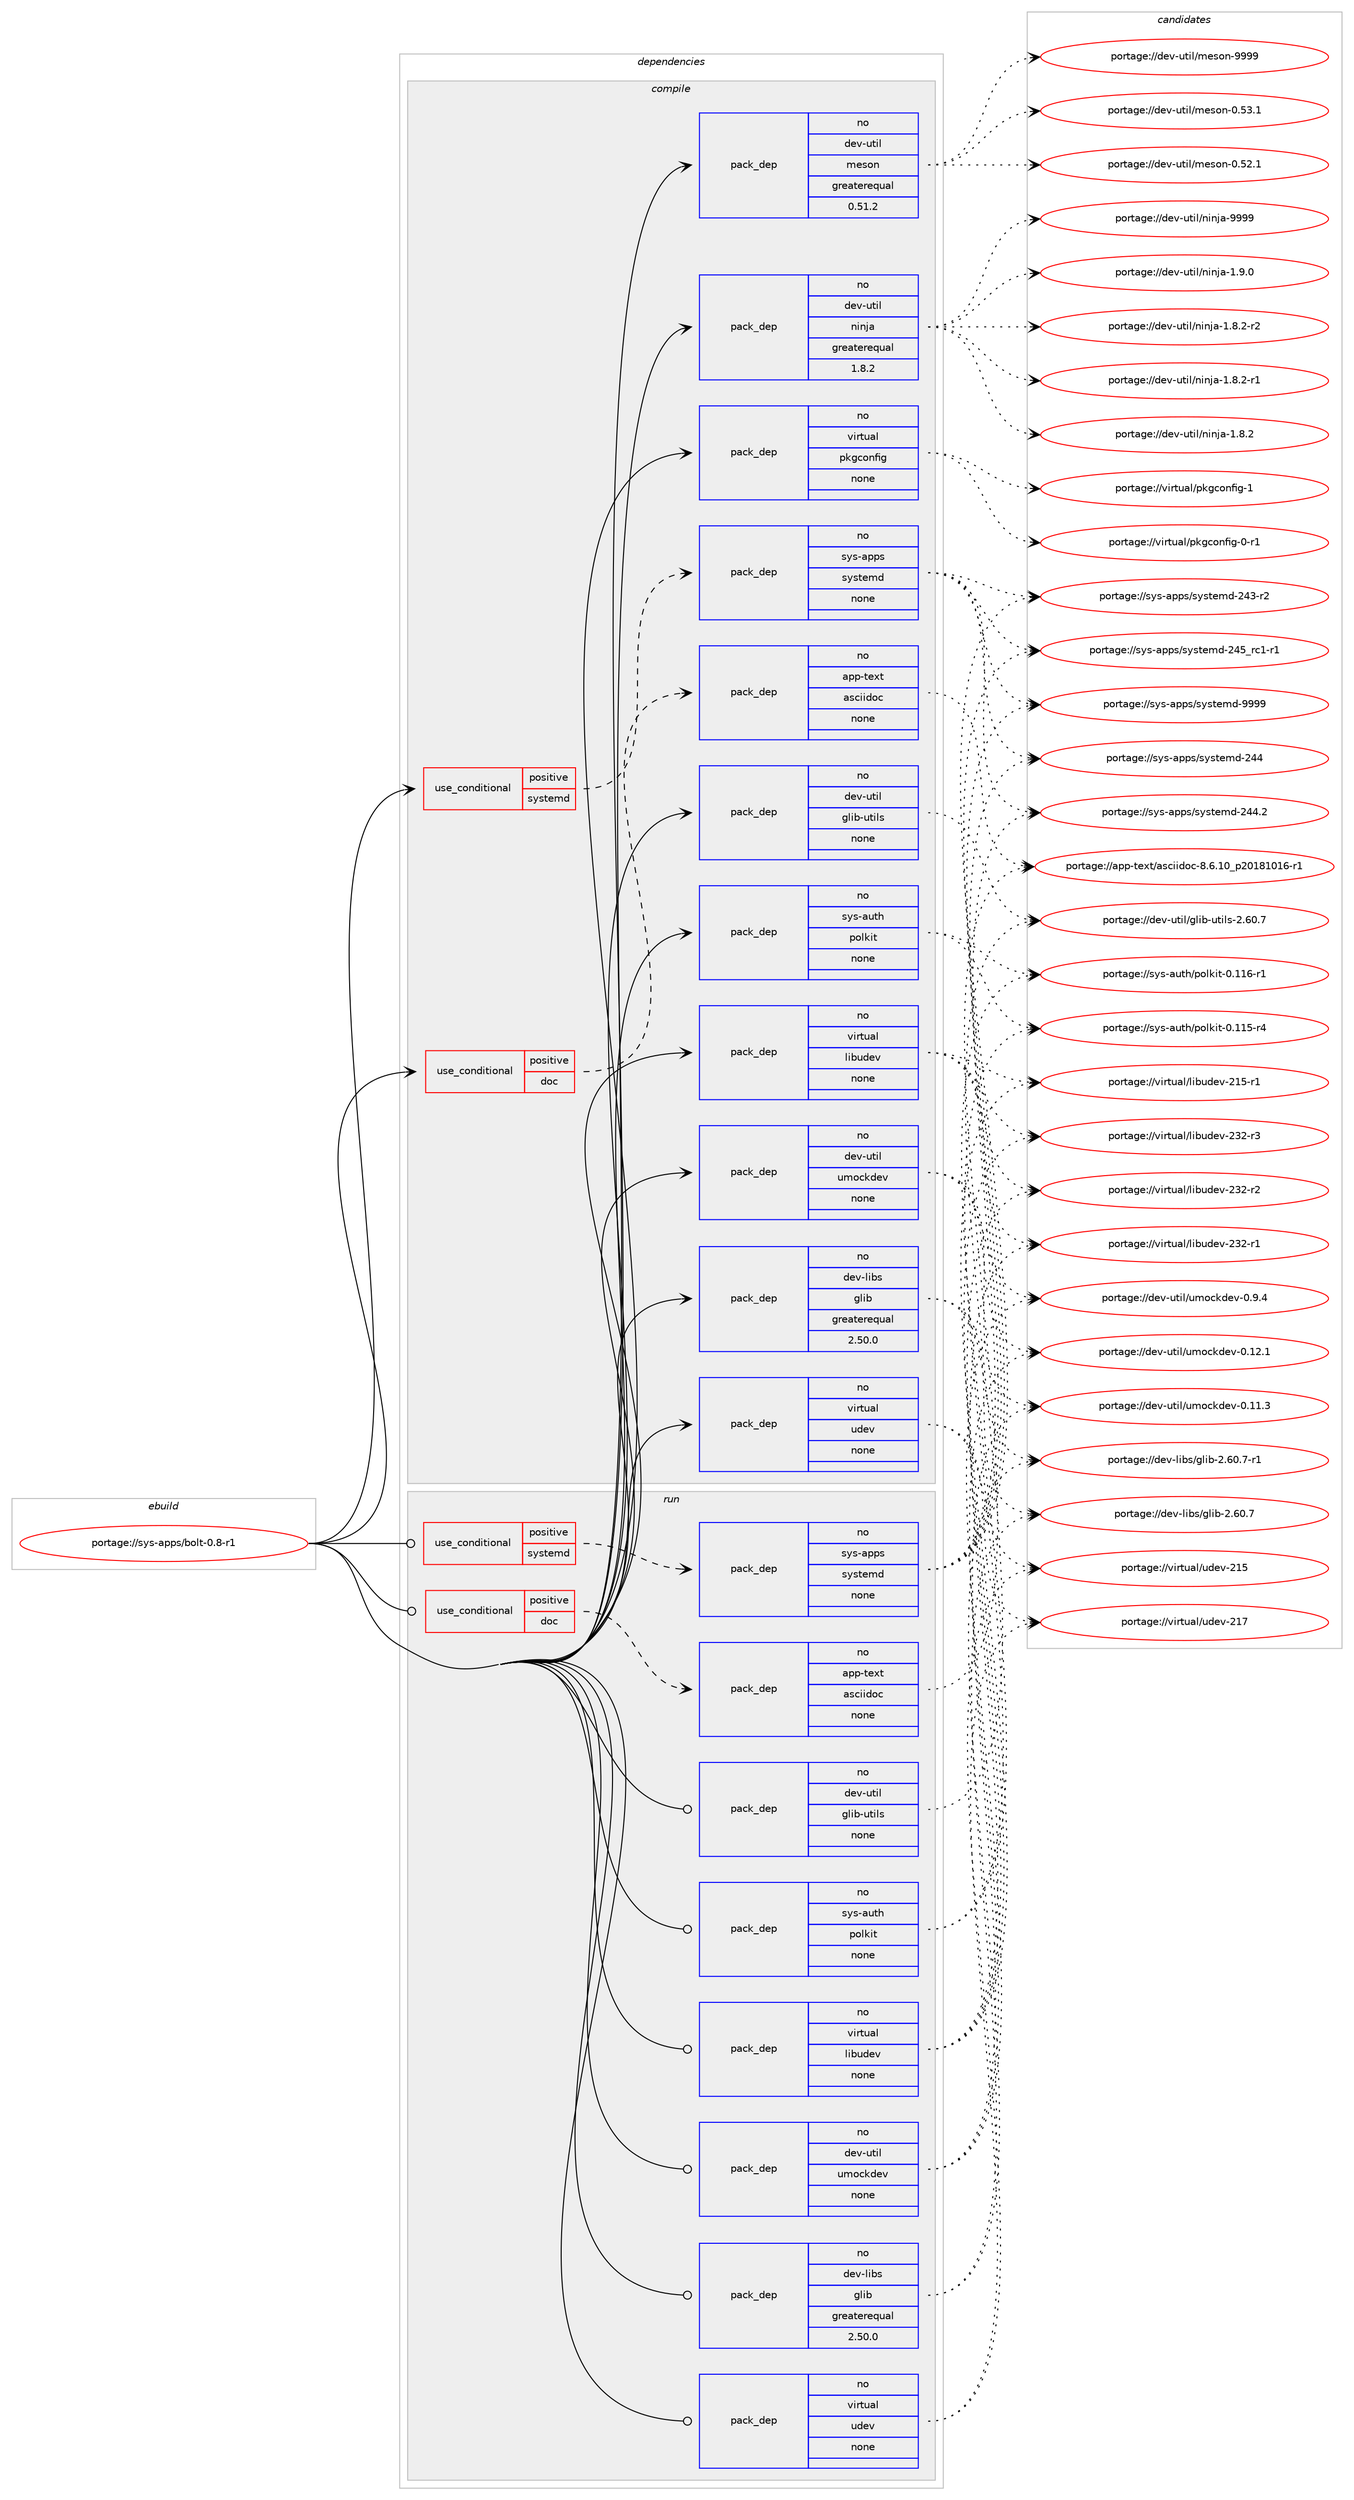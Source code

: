 digraph prolog {

# *************
# Graph options
# *************

newrank=true;
concentrate=true;
compound=true;
graph [rankdir=LR,fontname=Helvetica,fontsize=10,ranksep=1.5];#, ranksep=2.5, nodesep=0.2];
edge  [arrowhead=vee];
node  [fontname=Helvetica,fontsize=10];

# **********
# The ebuild
# **********

subgraph cluster_leftcol {
color=gray;
rank=same;
label=<<i>ebuild</i>>;
id [label="portage://sys-apps/bolt-0.8-r1", color=red, width=4, href="../sys-apps/bolt-0.8-r1.svg"];
}

# ****************
# The dependencies
# ****************

subgraph cluster_midcol {
color=gray;
label=<<i>dependencies</i>>;
subgraph cluster_compile {
fillcolor="#eeeeee";
style=filled;
label=<<i>compile</i>>;
subgraph cond15100 {
dependency68564 [label=<<TABLE BORDER="0" CELLBORDER="1" CELLSPACING="0" CELLPADDING="4"><TR><TD ROWSPAN="3" CELLPADDING="10">use_conditional</TD></TR><TR><TD>positive</TD></TR><TR><TD>doc</TD></TR></TABLE>>, shape=none, color=red];
subgraph pack52103 {
dependency68565 [label=<<TABLE BORDER="0" CELLBORDER="1" CELLSPACING="0" CELLPADDING="4" WIDTH="220"><TR><TD ROWSPAN="6" CELLPADDING="30">pack_dep</TD></TR><TR><TD WIDTH="110">no</TD></TR><TR><TD>app-text</TD></TR><TR><TD>asciidoc</TD></TR><TR><TD>none</TD></TR><TR><TD></TD></TR></TABLE>>, shape=none, color=blue];
}
dependency68564:e -> dependency68565:w [weight=20,style="dashed",arrowhead="vee"];
}
id:e -> dependency68564:w [weight=20,style="solid",arrowhead="vee"];
subgraph cond15101 {
dependency68566 [label=<<TABLE BORDER="0" CELLBORDER="1" CELLSPACING="0" CELLPADDING="4"><TR><TD ROWSPAN="3" CELLPADDING="10">use_conditional</TD></TR><TR><TD>positive</TD></TR><TR><TD>systemd</TD></TR></TABLE>>, shape=none, color=red];
subgraph pack52104 {
dependency68567 [label=<<TABLE BORDER="0" CELLBORDER="1" CELLSPACING="0" CELLPADDING="4" WIDTH="220"><TR><TD ROWSPAN="6" CELLPADDING="30">pack_dep</TD></TR><TR><TD WIDTH="110">no</TD></TR><TR><TD>sys-apps</TD></TR><TR><TD>systemd</TD></TR><TR><TD>none</TD></TR><TR><TD></TD></TR></TABLE>>, shape=none, color=blue];
}
dependency68566:e -> dependency68567:w [weight=20,style="dashed",arrowhead="vee"];
}
id:e -> dependency68566:w [weight=20,style="solid",arrowhead="vee"];
subgraph pack52105 {
dependency68568 [label=<<TABLE BORDER="0" CELLBORDER="1" CELLSPACING="0" CELLPADDING="4" WIDTH="220"><TR><TD ROWSPAN="6" CELLPADDING="30">pack_dep</TD></TR><TR><TD WIDTH="110">no</TD></TR><TR><TD>dev-libs</TD></TR><TR><TD>glib</TD></TR><TR><TD>greaterequal</TD></TR><TR><TD>2.50.0</TD></TR></TABLE>>, shape=none, color=blue];
}
id:e -> dependency68568:w [weight=20,style="solid",arrowhead="vee"];
subgraph pack52106 {
dependency68569 [label=<<TABLE BORDER="0" CELLBORDER="1" CELLSPACING="0" CELLPADDING="4" WIDTH="220"><TR><TD ROWSPAN="6" CELLPADDING="30">pack_dep</TD></TR><TR><TD WIDTH="110">no</TD></TR><TR><TD>dev-util</TD></TR><TR><TD>glib-utils</TD></TR><TR><TD>none</TD></TR><TR><TD></TD></TR></TABLE>>, shape=none, color=blue];
}
id:e -> dependency68569:w [weight=20,style="solid",arrowhead="vee"];
subgraph pack52107 {
dependency68570 [label=<<TABLE BORDER="0" CELLBORDER="1" CELLSPACING="0" CELLPADDING="4" WIDTH="220"><TR><TD ROWSPAN="6" CELLPADDING="30">pack_dep</TD></TR><TR><TD WIDTH="110">no</TD></TR><TR><TD>dev-util</TD></TR><TR><TD>meson</TD></TR><TR><TD>greaterequal</TD></TR><TR><TD>0.51.2</TD></TR></TABLE>>, shape=none, color=blue];
}
id:e -> dependency68570:w [weight=20,style="solid",arrowhead="vee"];
subgraph pack52108 {
dependency68571 [label=<<TABLE BORDER="0" CELLBORDER="1" CELLSPACING="0" CELLPADDING="4" WIDTH="220"><TR><TD ROWSPAN="6" CELLPADDING="30">pack_dep</TD></TR><TR><TD WIDTH="110">no</TD></TR><TR><TD>dev-util</TD></TR><TR><TD>ninja</TD></TR><TR><TD>greaterequal</TD></TR><TR><TD>1.8.2</TD></TR></TABLE>>, shape=none, color=blue];
}
id:e -> dependency68571:w [weight=20,style="solid",arrowhead="vee"];
subgraph pack52109 {
dependency68572 [label=<<TABLE BORDER="0" CELLBORDER="1" CELLSPACING="0" CELLPADDING="4" WIDTH="220"><TR><TD ROWSPAN="6" CELLPADDING="30">pack_dep</TD></TR><TR><TD WIDTH="110">no</TD></TR><TR><TD>dev-util</TD></TR><TR><TD>umockdev</TD></TR><TR><TD>none</TD></TR><TR><TD></TD></TR></TABLE>>, shape=none, color=blue];
}
id:e -> dependency68572:w [weight=20,style="solid",arrowhead="vee"];
subgraph pack52110 {
dependency68573 [label=<<TABLE BORDER="0" CELLBORDER="1" CELLSPACING="0" CELLPADDING="4" WIDTH="220"><TR><TD ROWSPAN="6" CELLPADDING="30">pack_dep</TD></TR><TR><TD WIDTH="110">no</TD></TR><TR><TD>sys-auth</TD></TR><TR><TD>polkit</TD></TR><TR><TD>none</TD></TR><TR><TD></TD></TR></TABLE>>, shape=none, color=blue];
}
id:e -> dependency68573:w [weight=20,style="solid",arrowhead="vee"];
subgraph pack52111 {
dependency68574 [label=<<TABLE BORDER="0" CELLBORDER="1" CELLSPACING="0" CELLPADDING="4" WIDTH="220"><TR><TD ROWSPAN="6" CELLPADDING="30">pack_dep</TD></TR><TR><TD WIDTH="110">no</TD></TR><TR><TD>virtual</TD></TR><TR><TD>libudev</TD></TR><TR><TD>none</TD></TR><TR><TD></TD></TR></TABLE>>, shape=none, color=blue];
}
id:e -> dependency68574:w [weight=20,style="solid",arrowhead="vee"];
subgraph pack52112 {
dependency68575 [label=<<TABLE BORDER="0" CELLBORDER="1" CELLSPACING="0" CELLPADDING="4" WIDTH="220"><TR><TD ROWSPAN="6" CELLPADDING="30">pack_dep</TD></TR><TR><TD WIDTH="110">no</TD></TR><TR><TD>virtual</TD></TR><TR><TD>pkgconfig</TD></TR><TR><TD>none</TD></TR><TR><TD></TD></TR></TABLE>>, shape=none, color=blue];
}
id:e -> dependency68575:w [weight=20,style="solid",arrowhead="vee"];
subgraph pack52113 {
dependency68576 [label=<<TABLE BORDER="0" CELLBORDER="1" CELLSPACING="0" CELLPADDING="4" WIDTH="220"><TR><TD ROWSPAN="6" CELLPADDING="30">pack_dep</TD></TR><TR><TD WIDTH="110">no</TD></TR><TR><TD>virtual</TD></TR><TR><TD>udev</TD></TR><TR><TD>none</TD></TR><TR><TD></TD></TR></TABLE>>, shape=none, color=blue];
}
id:e -> dependency68576:w [weight=20,style="solid",arrowhead="vee"];
}
subgraph cluster_compileandrun {
fillcolor="#eeeeee";
style=filled;
label=<<i>compile and run</i>>;
}
subgraph cluster_run {
fillcolor="#eeeeee";
style=filled;
label=<<i>run</i>>;
subgraph cond15102 {
dependency68577 [label=<<TABLE BORDER="0" CELLBORDER="1" CELLSPACING="0" CELLPADDING="4"><TR><TD ROWSPAN="3" CELLPADDING="10">use_conditional</TD></TR><TR><TD>positive</TD></TR><TR><TD>doc</TD></TR></TABLE>>, shape=none, color=red];
subgraph pack52114 {
dependency68578 [label=<<TABLE BORDER="0" CELLBORDER="1" CELLSPACING="0" CELLPADDING="4" WIDTH="220"><TR><TD ROWSPAN="6" CELLPADDING="30">pack_dep</TD></TR><TR><TD WIDTH="110">no</TD></TR><TR><TD>app-text</TD></TR><TR><TD>asciidoc</TD></TR><TR><TD>none</TD></TR><TR><TD></TD></TR></TABLE>>, shape=none, color=blue];
}
dependency68577:e -> dependency68578:w [weight=20,style="dashed",arrowhead="vee"];
}
id:e -> dependency68577:w [weight=20,style="solid",arrowhead="odot"];
subgraph cond15103 {
dependency68579 [label=<<TABLE BORDER="0" CELLBORDER="1" CELLSPACING="0" CELLPADDING="4"><TR><TD ROWSPAN="3" CELLPADDING="10">use_conditional</TD></TR><TR><TD>positive</TD></TR><TR><TD>systemd</TD></TR></TABLE>>, shape=none, color=red];
subgraph pack52115 {
dependency68580 [label=<<TABLE BORDER="0" CELLBORDER="1" CELLSPACING="0" CELLPADDING="4" WIDTH="220"><TR><TD ROWSPAN="6" CELLPADDING="30">pack_dep</TD></TR><TR><TD WIDTH="110">no</TD></TR><TR><TD>sys-apps</TD></TR><TR><TD>systemd</TD></TR><TR><TD>none</TD></TR><TR><TD></TD></TR></TABLE>>, shape=none, color=blue];
}
dependency68579:e -> dependency68580:w [weight=20,style="dashed",arrowhead="vee"];
}
id:e -> dependency68579:w [weight=20,style="solid",arrowhead="odot"];
subgraph pack52116 {
dependency68581 [label=<<TABLE BORDER="0" CELLBORDER="1" CELLSPACING="0" CELLPADDING="4" WIDTH="220"><TR><TD ROWSPAN="6" CELLPADDING="30">pack_dep</TD></TR><TR><TD WIDTH="110">no</TD></TR><TR><TD>dev-libs</TD></TR><TR><TD>glib</TD></TR><TR><TD>greaterequal</TD></TR><TR><TD>2.50.0</TD></TR></TABLE>>, shape=none, color=blue];
}
id:e -> dependency68581:w [weight=20,style="solid",arrowhead="odot"];
subgraph pack52117 {
dependency68582 [label=<<TABLE BORDER="0" CELLBORDER="1" CELLSPACING="0" CELLPADDING="4" WIDTH="220"><TR><TD ROWSPAN="6" CELLPADDING="30">pack_dep</TD></TR><TR><TD WIDTH="110">no</TD></TR><TR><TD>dev-util</TD></TR><TR><TD>glib-utils</TD></TR><TR><TD>none</TD></TR><TR><TD></TD></TR></TABLE>>, shape=none, color=blue];
}
id:e -> dependency68582:w [weight=20,style="solid",arrowhead="odot"];
subgraph pack52118 {
dependency68583 [label=<<TABLE BORDER="0" CELLBORDER="1" CELLSPACING="0" CELLPADDING="4" WIDTH="220"><TR><TD ROWSPAN="6" CELLPADDING="30">pack_dep</TD></TR><TR><TD WIDTH="110">no</TD></TR><TR><TD>dev-util</TD></TR><TR><TD>umockdev</TD></TR><TR><TD>none</TD></TR><TR><TD></TD></TR></TABLE>>, shape=none, color=blue];
}
id:e -> dependency68583:w [weight=20,style="solid",arrowhead="odot"];
subgraph pack52119 {
dependency68584 [label=<<TABLE BORDER="0" CELLBORDER="1" CELLSPACING="0" CELLPADDING="4" WIDTH="220"><TR><TD ROWSPAN="6" CELLPADDING="30">pack_dep</TD></TR><TR><TD WIDTH="110">no</TD></TR><TR><TD>sys-auth</TD></TR><TR><TD>polkit</TD></TR><TR><TD>none</TD></TR><TR><TD></TD></TR></TABLE>>, shape=none, color=blue];
}
id:e -> dependency68584:w [weight=20,style="solid",arrowhead="odot"];
subgraph pack52120 {
dependency68585 [label=<<TABLE BORDER="0" CELLBORDER="1" CELLSPACING="0" CELLPADDING="4" WIDTH="220"><TR><TD ROWSPAN="6" CELLPADDING="30">pack_dep</TD></TR><TR><TD WIDTH="110">no</TD></TR><TR><TD>virtual</TD></TR><TR><TD>libudev</TD></TR><TR><TD>none</TD></TR><TR><TD></TD></TR></TABLE>>, shape=none, color=blue];
}
id:e -> dependency68585:w [weight=20,style="solid",arrowhead="odot"];
subgraph pack52121 {
dependency68586 [label=<<TABLE BORDER="0" CELLBORDER="1" CELLSPACING="0" CELLPADDING="4" WIDTH="220"><TR><TD ROWSPAN="6" CELLPADDING="30">pack_dep</TD></TR><TR><TD WIDTH="110">no</TD></TR><TR><TD>virtual</TD></TR><TR><TD>udev</TD></TR><TR><TD>none</TD></TR><TR><TD></TD></TR></TABLE>>, shape=none, color=blue];
}
id:e -> dependency68586:w [weight=20,style="solid",arrowhead="odot"];
}
}

# **************
# The candidates
# **************

subgraph cluster_choices {
rank=same;
color=gray;
label=<<i>candidates</i>>;

subgraph choice52103 {
color=black;
nodesep=1;
choice971121124511610112011647971159910510510011199455646544649489511250484956494849544511449 [label="portage://app-text/asciidoc-8.6.10_p20181016-r1", color=red, width=4,href="../app-text/asciidoc-8.6.10_p20181016-r1.svg"];
dependency68565:e -> choice971121124511610112011647971159910510510011199455646544649489511250484956494849544511449:w [style=dotted,weight="100"];
}
subgraph choice52104 {
color=black;
nodesep=1;
choice1151211154597112112115471151211151161011091004557575757 [label="portage://sys-apps/systemd-9999", color=red, width=4,href="../sys-apps/systemd-9999.svg"];
choice115121115459711211211547115121115116101109100455052539511499494511449 [label="portage://sys-apps/systemd-245_rc1-r1", color=red, width=4,href="../sys-apps/systemd-245_rc1-r1.svg"];
choice115121115459711211211547115121115116101109100455052524650 [label="portage://sys-apps/systemd-244.2", color=red, width=4,href="../sys-apps/systemd-244.2.svg"];
choice11512111545971121121154711512111511610110910045505252 [label="portage://sys-apps/systemd-244", color=red, width=4,href="../sys-apps/systemd-244.svg"];
choice115121115459711211211547115121115116101109100455052514511450 [label="portage://sys-apps/systemd-243-r2", color=red, width=4,href="../sys-apps/systemd-243-r2.svg"];
dependency68567:e -> choice1151211154597112112115471151211151161011091004557575757:w [style=dotted,weight="100"];
dependency68567:e -> choice115121115459711211211547115121115116101109100455052539511499494511449:w [style=dotted,weight="100"];
dependency68567:e -> choice115121115459711211211547115121115116101109100455052524650:w [style=dotted,weight="100"];
dependency68567:e -> choice11512111545971121121154711512111511610110910045505252:w [style=dotted,weight="100"];
dependency68567:e -> choice115121115459711211211547115121115116101109100455052514511450:w [style=dotted,weight="100"];
}
subgraph choice52105 {
color=black;
nodesep=1;
choice10010111845108105981154710310810598455046544846554511449 [label="portage://dev-libs/glib-2.60.7-r1", color=red, width=4,href="../dev-libs/glib-2.60.7-r1.svg"];
choice1001011184510810598115471031081059845504654484655 [label="portage://dev-libs/glib-2.60.7", color=red, width=4,href="../dev-libs/glib-2.60.7.svg"];
dependency68568:e -> choice10010111845108105981154710310810598455046544846554511449:w [style=dotted,weight="100"];
dependency68568:e -> choice1001011184510810598115471031081059845504654484655:w [style=dotted,weight="100"];
}
subgraph choice52106 {
color=black;
nodesep=1;
choice1001011184511711610510847103108105984511711610510811545504654484655 [label="portage://dev-util/glib-utils-2.60.7", color=red, width=4,href="../dev-util/glib-utils-2.60.7.svg"];
dependency68569:e -> choice1001011184511711610510847103108105984511711610510811545504654484655:w [style=dotted,weight="100"];
}
subgraph choice52107 {
color=black;
nodesep=1;
choice10010111845117116105108471091011151111104557575757 [label="portage://dev-util/meson-9999", color=red, width=4,href="../dev-util/meson-9999.svg"];
choice100101118451171161051084710910111511111045484653514649 [label="portage://dev-util/meson-0.53.1", color=red, width=4,href="../dev-util/meson-0.53.1.svg"];
choice100101118451171161051084710910111511111045484653504649 [label="portage://dev-util/meson-0.52.1", color=red, width=4,href="../dev-util/meson-0.52.1.svg"];
dependency68570:e -> choice10010111845117116105108471091011151111104557575757:w [style=dotted,weight="100"];
dependency68570:e -> choice100101118451171161051084710910111511111045484653514649:w [style=dotted,weight="100"];
dependency68570:e -> choice100101118451171161051084710910111511111045484653504649:w [style=dotted,weight="100"];
}
subgraph choice52108 {
color=black;
nodesep=1;
choice1001011184511711610510847110105110106974557575757 [label="portage://dev-util/ninja-9999", color=red, width=4,href="../dev-util/ninja-9999.svg"];
choice100101118451171161051084711010511010697454946574648 [label="portage://dev-util/ninja-1.9.0", color=red, width=4,href="../dev-util/ninja-1.9.0.svg"];
choice1001011184511711610510847110105110106974549465646504511450 [label="portage://dev-util/ninja-1.8.2-r2", color=red, width=4,href="../dev-util/ninja-1.8.2-r2.svg"];
choice1001011184511711610510847110105110106974549465646504511449 [label="portage://dev-util/ninja-1.8.2-r1", color=red, width=4,href="../dev-util/ninja-1.8.2-r1.svg"];
choice100101118451171161051084711010511010697454946564650 [label="portage://dev-util/ninja-1.8.2", color=red, width=4,href="../dev-util/ninja-1.8.2.svg"];
dependency68571:e -> choice1001011184511711610510847110105110106974557575757:w [style=dotted,weight="100"];
dependency68571:e -> choice100101118451171161051084711010511010697454946574648:w [style=dotted,weight="100"];
dependency68571:e -> choice1001011184511711610510847110105110106974549465646504511450:w [style=dotted,weight="100"];
dependency68571:e -> choice1001011184511711610510847110105110106974549465646504511449:w [style=dotted,weight="100"];
dependency68571:e -> choice100101118451171161051084711010511010697454946564650:w [style=dotted,weight="100"];
}
subgraph choice52109 {
color=black;
nodesep=1;
choice100101118451171161051084711710911199107100101118454846574652 [label="portage://dev-util/umockdev-0.9.4", color=red, width=4,href="../dev-util/umockdev-0.9.4.svg"];
choice10010111845117116105108471171091119910710010111845484649504649 [label="portage://dev-util/umockdev-0.12.1", color=red, width=4,href="../dev-util/umockdev-0.12.1.svg"];
choice10010111845117116105108471171091119910710010111845484649494651 [label="portage://dev-util/umockdev-0.11.3", color=red, width=4,href="../dev-util/umockdev-0.11.3.svg"];
dependency68572:e -> choice100101118451171161051084711710911199107100101118454846574652:w [style=dotted,weight="100"];
dependency68572:e -> choice10010111845117116105108471171091119910710010111845484649504649:w [style=dotted,weight="100"];
dependency68572:e -> choice10010111845117116105108471171091119910710010111845484649494651:w [style=dotted,weight="100"];
}
subgraph choice52110 {
color=black;
nodesep=1;
choice1151211154597117116104471121111081071051164548464949544511449 [label="portage://sys-auth/polkit-0.116-r1", color=red, width=4,href="../sys-auth/polkit-0.116-r1.svg"];
choice1151211154597117116104471121111081071051164548464949534511452 [label="portage://sys-auth/polkit-0.115-r4", color=red, width=4,href="../sys-auth/polkit-0.115-r4.svg"];
dependency68573:e -> choice1151211154597117116104471121111081071051164548464949544511449:w [style=dotted,weight="100"];
dependency68573:e -> choice1151211154597117116104471121111081071051164548464949534511452:w [style=dotted,weight="100"];
}
subgraph choice52111 {
color=black;
nodesep=1;
choice118105114116117971084710810598117100101118455051504511451 [label="portage://virtual/libudev-232-r3", color=red, width=4,href="../virtual/libudev-232-r3.svg"];
choice118105114116117971084710810598117100101118455051504511450 [label="portage://virtual/libudev-232-r2", color=red, width=4,href="../virtual/libudev-232-r2.svg"];
choice118105114116117971084710810598117100101118455051504511449 [label="portage://virtual/libudev-232-r1", color=red, width=4,href="../virtual/libudev-232-r1.svg"];
choice118105114116117971084710810598117100101118455049534511449 [label="portage://virtual/libudev-215-r1", color=red, width=4,href="../virtual/libudev-215-r1.svg"];
dependency68574:e -> choice118105114116117971084710810598117100101118455051504511451:w [style=dotted,weight="100"];
dependency68574:e -> choice118105114116117971084710810598117100101118455051504511450:w [style=dotted,weight="100"];
dependency68574:e -> choice118105114116117971084710810598117100101118455051504511449:w [style=dotted,weight="100"];
dependency68574:e -> choice118105114116117971084710810598117100101118455049534511449:w [style=dotted,weight="100"];
}
subgraph choice52112 {
color=black;
nodesep=1;
choice1181051141161179710847112107103991111101021051034549 [label="portage://virtual/pkgconfig-1", color=red, width=4,href="../virtual/pkgconfig-1.svg"];
choice11810511411611797108471121071039911111010210510345484511449 [label="portage://virtual/pkgconfig-0-r1", color=red, width=4,href="../virtual/pkgconfig-0-r1.svg"];
dependency68575:e -> choice1181051141161179710847112107103991111101021051034549:w [style=dotted,weight="100"];
dependency68575:e -> choice11810511411611797108471121071039911111010210510345484511449:w [style=dotted,weight="100"];
}
subgraph choice52113 {
color=black;
nodesep=1;
choice118105114116117971084711710010111845504955 [label="portage://virtual/udev-217", color=red, width=4,href="../virtual/udev-217.svg"];
choice118105114116117971084711710010111845504953 [label="portage://virtual/udev-215", color=red, width=4,href="../virtual/udev-215.svg"];
dependency68576:e -> choice118105114116117971084711710010111845504955:w [style=dotted,weight="100"];
dependency68576:e -> choice118105114116117971084711710010111845504953:w [style=dotted,weight="100"];
}
subgraph choice52114 {
color=black;
nodesep=1;
choice971121124511610112011647971159910510510011199455646544649489511250484956494849544511449 [label="portage://app-text/asciidoc-8.6.10_p20181016-r1", color=red, width=4,href="../app-text/asciidoc-8.6.10_p20181016-r1.svg"];
dependency68578:e -> choice971121124511610112011647971159910510510011199455646544649489511250484956494849544511449:w [style=dotted,weight="100"];
}
subgraph choice52115 {
color=black;
nodesep=1;
choice1151211154597112112115471151211151161011091004557575757 [label="portage://sys-apps/systemd-9999", color=red, width=4,href="../sys-apps/systemd-9999.svg"];
choice115121115459711211211547115121115116101109100455052539511499494511449 [label="portage://sys-apps/systemd-245_rc1-r1", color=red, width=4,href="../sys-apps/systemd-245_rc1-r1.svg"];
choice115121115459711211211547115121115116101109100455052524650 [label="portage://sys-apps/systemd-244.2", color=red, width=4,href="../sys-apps/systemd-244.2.svg"];
choice11512111545971121121154711512111511610110910045505252 [label="portage://sys-apps/systemd-244", color=red, width=4,href="../sys-apps/systemd-244.svg"];
choice115121115459711211211547115121115116101109100455052514511450 [label="portage://sys-apps/systemd-243-r2", color=red, width=4,href="../sys-apps/systemd-243-r2.svg"];
dependency68580:e -> choice1151211154597112112115471151211151161011091004557575757:w [style=dotted,weight="100"];
dependency68580:e -> choice115121115459711211211547115121115116101109100455052539511499494511449:w [style=dotted,weight="100"];
dependency68580:e -> choice115121115459711211211547115121115116101109100455052524650:w [style=dotted,weight="100"];
dependency68580:e -> choice11512111545971121121154711512111511610110910045505252:w [style=dotted,weight="100"];
dependency68580:e -> choice115121115459711211211547115121115116101109100455052514511450:w [style=dotted,weight="100"];
}
subgraph choice52116 {
color=black;
nodesep=1;
choice10010111845108105981154710310810598455046544846554511449 [label="portage://dev-libs/glib-2.60.7-r1", color=red, width=4,href="../dev-libs/glib-2.60.7-r1.svg"];
choice1001011184510810598115471031081059845504654484655 [label="portage://dev-libs/glib-2.60.7", color=red, width=4,href="../dev-libs/glib-2.60.7.svg"];
dependency68581:e -> choice10010111845108105981154710310810598455046544846554511449:w [style=dotted,weight="100"];
dependency68581:e -> choice1001011184510810598115471031081059845504654484655:w [style=dotted,weight="100"];
}
subgraph choice52117 {
color=black;
nodesep=1;
choice1001011184511711610510847103108105984511711610510811545504654484655 [label="portage://dev-util/glib-utils-2.60.7", color=red, width=4,href="../dev-util/glib-utils-2.60.7.svg"];
dependency68582:e -> choice1001011184511711610510847103108105984511711610510811545504654484655:w [style=dotted,weight="100"];
}
subgraph choice52118 {
color=black;
nodesep=1;
choice100101118451171161051084711710911199107100101118454846574652 [label="portage://dev-util/umockdev-0.9.4", color=red, width=4,href="../dev-util/umockdev-0.9.4.svg"];
choice10010111845117116105108471171091119910710010111845484649504649 [label="portage://dev-util/umockdev-0.12.1", color=red, width=4,href="../dev-util/umockdev-0.12.1.svg"];
choice10010111845117116105108471171091119910710010111845484649494651 [label="portage://dev-util/umockdev-0.11.3", color=red, width=4,href="../dev-util/umockdev-0.11.3.svg"];
dependency68583:e -> choice100101118451171161051084711710911199107100101118454846574652:w [style=dotted,weight="100"];
dependency68583:e -> choice10010111845117116105108471171091119910710010111845484649504649:w [style=dotted,weight="100"];
dependency68583:e -> choice10010111845117116105108471171091119910710010111845484649494651:w [style=dotted,weight="100"];
}
subgraph choice52119 {
color=black;
nodesep=1;
choice1151211154597117116104471121111081071051164548464949544511449 [label="portage://sys-auth/polkit-0.116-r1", color=red, width=4,href="../sys-auth/polkit-0.116-r1.svg"];
choice1151211154597117116104471121111081071051164548464949534511452 [label="portage://sys-auth/polkit-0.115-r4", color=red, width=4,href="../sys-auth/polkit-0.115-r4.svg"];
dependency68584:e -> choice1151211154597117116104471121111081071051164548464949544511449:w [style=dotted,weight="100"];
dependency68584:e -> choice1151211154597117116104471121111081071051164548464949534511452:w [style=dotted,weight="100"];
}
subgraph choice52120 {
color=black;
nodesep=1;
choice118105114116117971084710810598117100101118455051504511451 [label="portage://virtual/libudev-232-r3", color=red, width=4,href="../virtual/libudev-232-r3.svg"];
choice118105114116117971084710810598117100101118455051504511450 [label="portage://virtual/libudev-232-r2", color=red, width=4,href="../virtual/libudev-232-r2.svg"];
choice118105114116117971084710810598117100101118455051504511449 [label="portage://virtual/libudev-232-r1", color=red, width=4,href="../virtual/libudev-232-r1.svg"];
choice118105114116117971084710810598117100101118455049534511449 [label="portage://virtual/libudev-215-r1", color=red, width=4,href="../virtual/libudev-215-r1.svg"];
dependency68585:e -> choice118105114116117971084710810598117100101118455051504511451:w [style=dotted,weight="100"];
dependency68585:e -> choice118105114116117971084710810598117100101118455051504511450:w [style=dotted,weight="100"];
dependency68585:e -> choice118105114116117971084710810598117100101118455051504511449:w [style=dotted,weight="100"];
dependency68585:e -> choice118105114116117971084710810598117100101118455049534511449:w [style=dotted,weight="100"];
}
subgraph choice52121 {
color=black;
nodesep=1;
choice118105114116117971084711710010111845504955 [label="portage://virtual/udev-217", color=red, width=4,href="../virtual/udev-217.svg"];
choice118105114116117971084711710010111845504953 [label="portage://virtual/udev-215", color=red, width=4,href="../virtual/udev-215.svg"];
dependency68586:e -> choice118105114116117971084711710010111845504955:w [style=dotted,weight="100"];
dependency68586:e -> choice118105114116117971084711710010111845504953:w [style=dotted,weight="100"];
}
}

}
